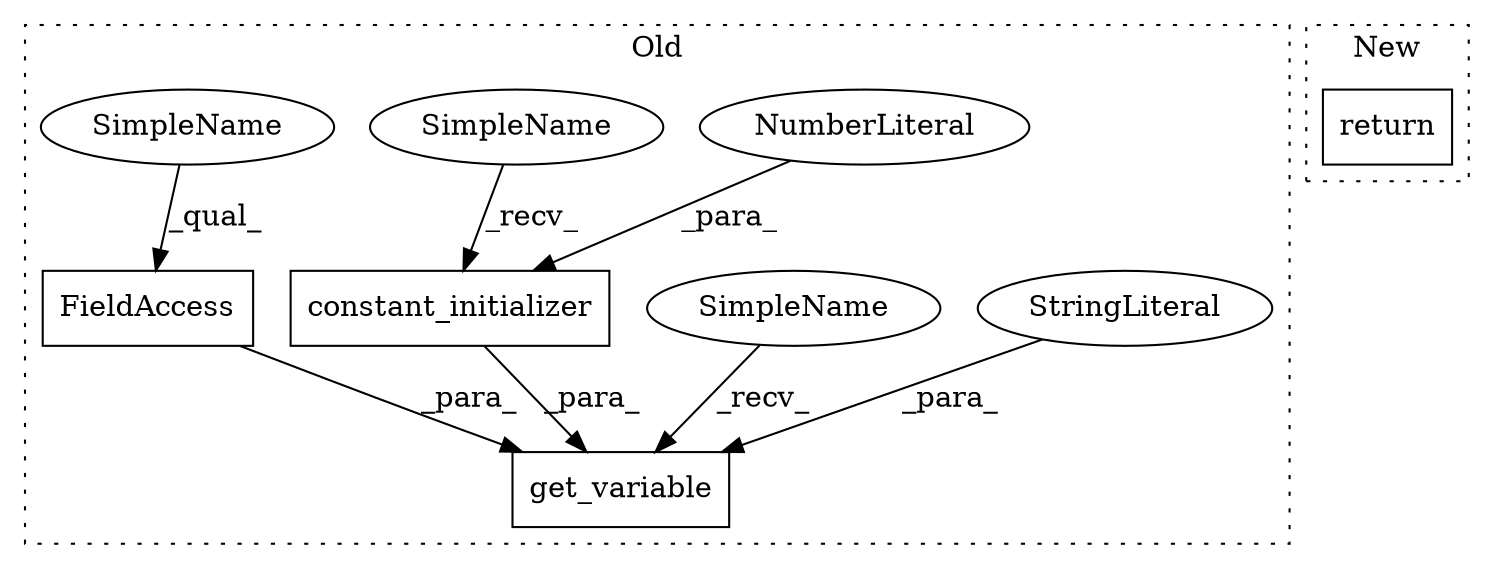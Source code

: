digraph G {
subgraph cluster0 {
1 [label="get_variable" a="32" s="36057,36170" l="13,1" shape="box"];
3 [label="StringLiteral" a="45" s="36070" l="13" shape="ellipse"];
4 [label="FieldAccess" a="22" s="36096" l="16" shape="box"];
5 [label="constant_initializer" a="32" s="36124,36163" l="21,1" shape="box"];
6 [label="NumberLiteral" a="34" s="36145" l="1" shape="ellipse"];
7 [label="SimpleName" a="42" s="36046" l="10" shape="ellipse"];
8 [label="SimpleName" a="42" s="36113" l="10" shape="ellipse"];
9 [label="SimpleName" a="42" s="36096" l="10" shape="ellipse"];
label = "Old";
style="dotted";
}
subgraph cluster1 {
2 [label="return" a="41" s="37213" l="7" shape="box"];
label = "New";
style="dotted";
}
3 -> 1 [label="_para_"];
4 -> 1 [label="_para_"];
5 -> 1 [label="_para_"];
6 -> 5 [label="_para_"];
7 -> 1 [label="_recv_"];
8 -> 5 [label="_recv_"];
9 -> 4 [label="_qual_"];
}